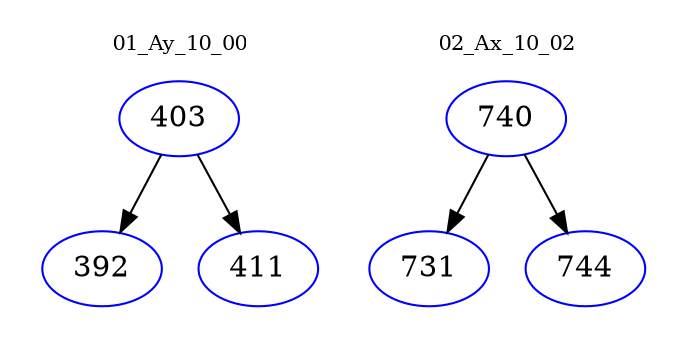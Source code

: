 digraph{
subgraph cluster_0 {
color = white
label = "01_Ay_10_00";
fontsize=10;
T0_403 [label="403", color="blue"]
T0_403 -> T0_392 [color="black"]
T0_392 [label="392", color="blue"]
T0_403 -> T0_411 [color="black"]
T0_411 [label="411", color="blue"]
}
subgraph cluster_1 {
color = white
label = "02_Ax_10_02";
fontsize=10;
T1_740 [label="740", color="blue"]
T1_740 -> T1_731 [color="black"]
T1_731 [label="731", color="blue"]
T1_740 -> T1_744 [color="black"]
T1_744 [label="744", color="blue"]
}
}
